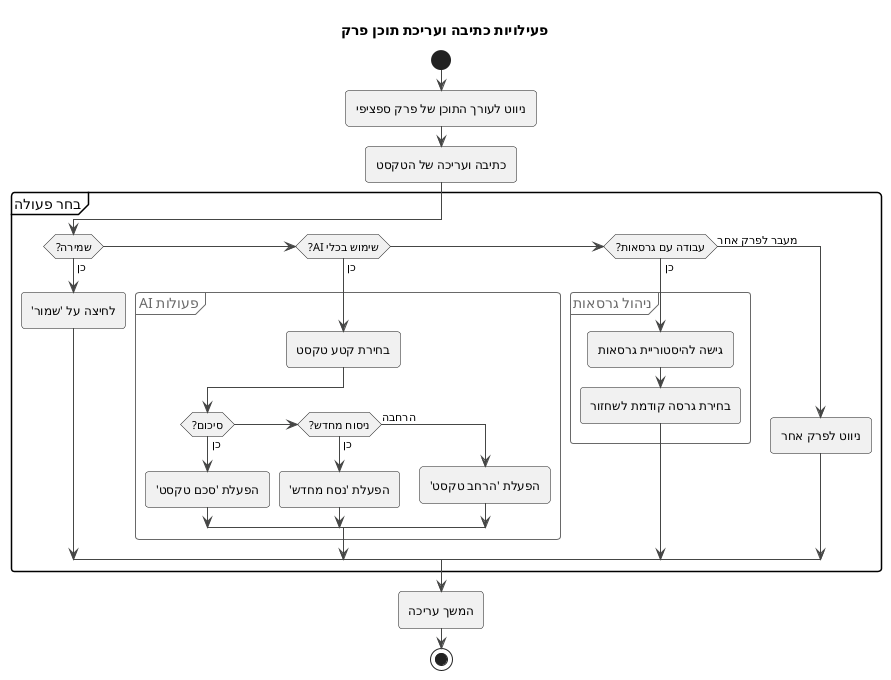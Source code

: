@startuml
!theme vibrant

title פעילויות כתיבה ועריכת תוכן פרק

start
:ניווט לעורך התוכן של פרק ספציפי;

:כתיבה ועריכה של הטקסט;

partition "בחר פעולה" {
  if (שמירה?) then (כן)
    :לחיצה על 'שמור';

  else if (שימוש בכלי AI?) then (כן)
    group "פעולות AI"
      :בחירת קטע טקסט;
      if (סיכום?) then (כן)
        :הפעלת 'סכם טקסט';
      else if (ניסוח מחדש?) then (כן)
        :הפעלת 'נסח מחדש';
      else (הרחבה)
        :הפעלת 'הרחב טקסט';
      endif
    end group

  else if (עבודה עם גרסאות?) then (כן)
    group "ניהול גרסאות"
      :גישה להיסטוריית גרסאות;
      :בחירת גרסה קודמת לשחזור;
    end group
    
  else (מעבר לפרק אחר)
    :ניווט לפרק אחר;
    
  endif
}

:המשך עריכה;
stop

@enduml
